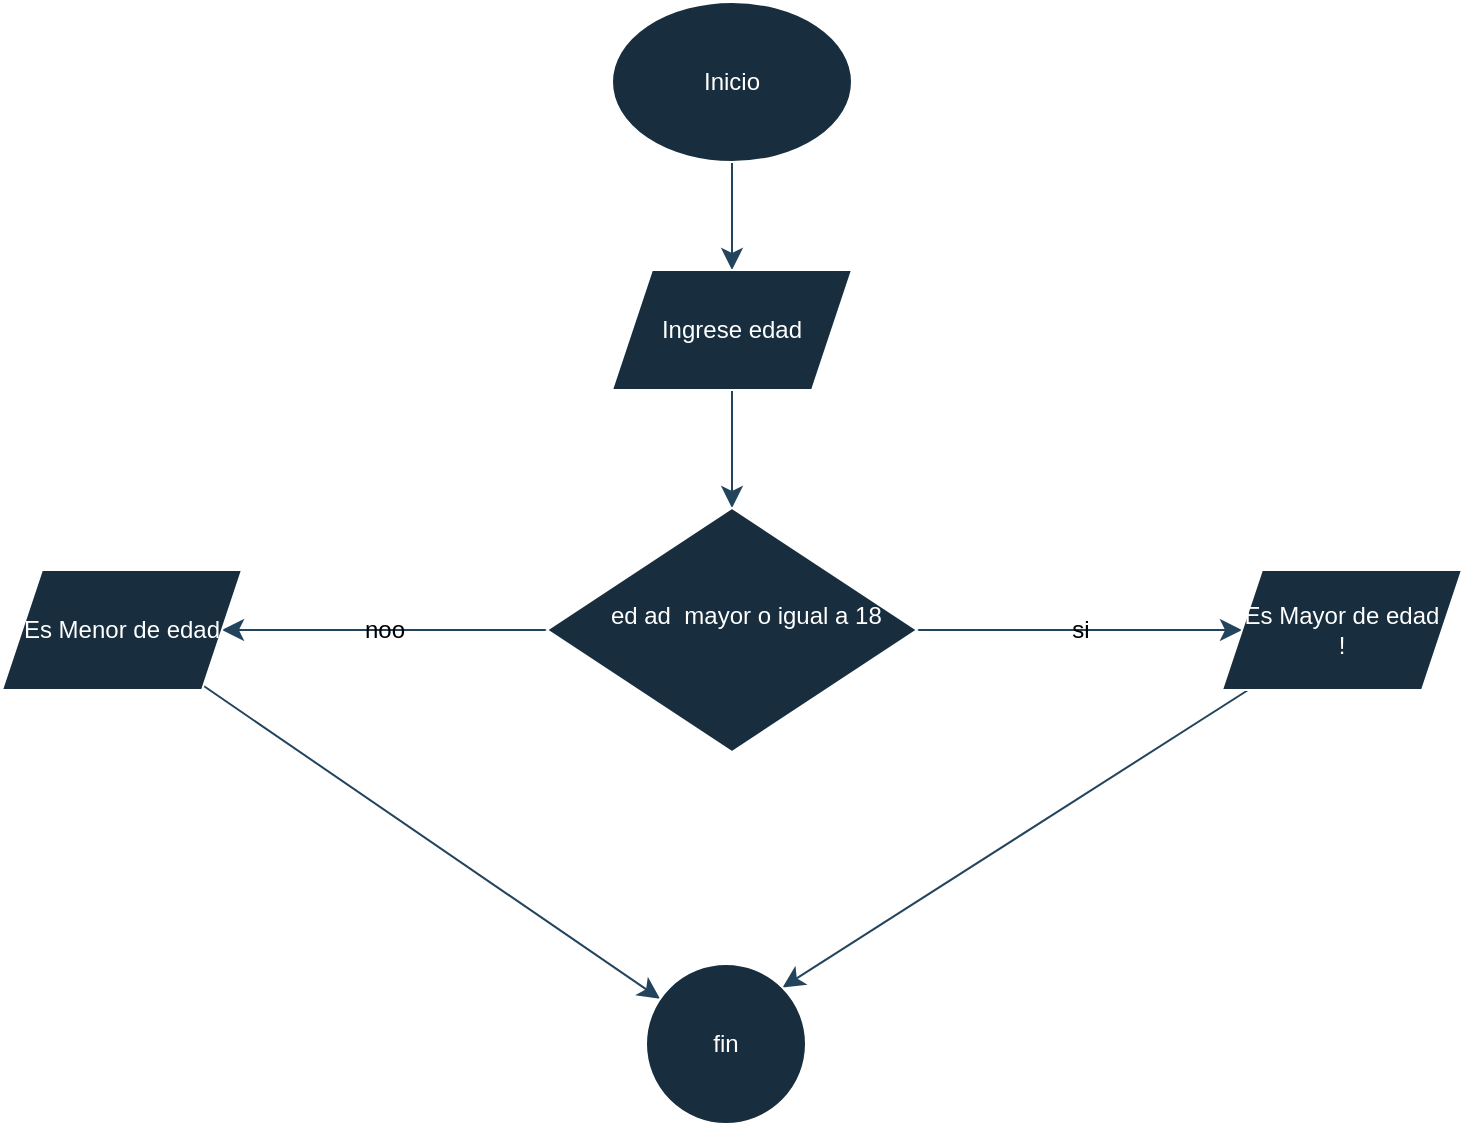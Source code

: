 <mxfile version="26.2.13">
  <diagram name="Página-1" id="jJfkOIt7JTSYCnqUtkTH">
    <mxGraphModel dx="1094" dy="1247" grid="0" gridSize="10" guides="1" tooltips="1" connect="1" arrows="1" fold="1" page="0" pageScale="1" pageWidth="827" pageHeight="1169" math="0" shadow="0">
      <root>
        <mxCell id="0" />
        <mxCell id="1" parent="0" />
        <mxCell id="o7hp2itf6OAezB-xXgph-3" value="" style="edgeStyle=none;curved=1;rounded=0;orthogonalLoop=1;jettySize=auto;html=1;fontSize=12;startSize=8;endSize=8;labelBackgroundColor=none;strokeColor=#23445D;fontColor=default;" edge="1" parent="1" source="o7hp2itf6OAezB-xXgph-1" target="o7hp2itf6OAezB-xXgph-2">
          <mxGeometry relative="1" as="geometry" />
        </mxCell>
        <mxCell id="o7hp2itf6OAezB-xXgph-1" value="Inicio" style="ellipse;whiteSpace=wrap;html=1;labelBackgroundColor=none;fillColor=#182E3E;strokeColor=#FFFFFF;fontColor=#FFFFFF;" vertex="1" parent="1">
          <mxGeometry x="174" y="-95" width="120" height="80" as="geometry" />
        </mxCell>
        <mxCell id="o7hp2itf6OAezB-xXgph-5" value="" style="edgeStyle=none;curved=1;rounded=0;orthogonalLoop=1;jettySize=auto;html=1;fontSize=12;startSize=8;endSize=8;labelBackgroundColor=none;strokeColor=#23445D;fontColor=default;" edge="1" parent="1" source="o7hp2itf6OAezB-xXgph-2" target="o7hp2itf6OAezB-xXgph-4">
          <mxGeometry relative="1" as="geometry" />
        </mxCell>
        <mxCell id="o7hp2itf6OAezB-xXgph-2" value="Ingrese edad " style="shape=parallelogram;perimeter=parallelogramPerimeter;whiteSpace=wrap;html=1;fixedSize=1;labelBackgroundColor=none;fillColor=#182E3E;strokeColor=#FFFFFF;fontColor=#FFFFFF;" vertex="1" parent="1">
          <mxGeometry x="174" y="39" width="120" height="60" as="geometry" />
        </mxCell>
        <mxCell id="o7hp2itf6OAezB-xXgph-7" value="noo" style="edgeStyle=none;curved=1;rounded=0;orthogonalLoop=1;jettySize=auto;html=1;fontSize=12;startSize=8;endSize=8;labelBackgroundColor=none;strokeColor=#23445D;fontColor=default;" edge="1" parent="1" source="o7hp2itf6OAezB-xXgph-4" target="o7hp2itf6OAezB-xXgph-6">
          <mxGeometry relative="1" as="geometry" />
        </mxCell>
        <mxCell id="o7hp2itf6OAezB-xXgph-9" value="si" style="edgeStyle=none;curved=1;rounded=0;orthogonalLoop=1;jettySize=auto;html=1;fontSize=12;startSize=8;endSize=8;labelBackgroundColor=none;strokeColor=#23445D;fontColor=default;" edge="1" parent="1" source="o7hp2itf6OAezB-xXgph-4" target="o7hp2itf6OAezB-xXgph-8">
          <mxGeometry relative="1" as="geometry" />
        </mxCell>
        <mxCell id="o7hp2itf6OAezB-xXgph-10" value="si" style="edgeLabel;html=1;align=center;verticalAlign=middle;resizable=0;points=[];fontSize=12;labelBackgroundColor=none;fontColor=#FFFFFF;" vertex="1" connectable="0" parent="o7hp2itf6OAezB-xXgph-9">
          <mxGeometry x="-0.132" y="-3" relative="1" as="geometry">
            <mxPoint as="offset" />
          </mxGeometry>
        </mxCell>
        <mxCell id="o7hp2itf6OAezB-xXgph-4" value="&lt;div&gt;&amp;nbsp;&amp;nbsp;&amp;nbsp; ed ad&amp;nbsp; mayor o igual a 18&lt;/div&gt;&lt;div&gt;&lt;br&gt;&lt;/div&gt;" style="rhombus;whiteSpace=wrap;html=1;labelBackgroundColor=none;fillColor=#182E3E;strokeColor=#FFFFFF;fontColor=#FFFFFF;" vertex="1" parent="1">
          <mxGeometry x="141.5" y="158" width="185" height="122" as="geometry" />
        </mxCell>
        <mxCell id="o7hp2itf6OAezB-xXgph-14" value="" style="edgeStyle=none;curved=1;rounded=0;orthogonalLoop=1;jettySize=auto;html=1;strokeColor=#23445D;fontSize=12;startSize=8;endSize=8;" edge="1" parent="1" source="o7hp2itf6OAezB-xXgph-6" target="o7hp2itf6OAezB-xXgph-13">
          <mxGeometry relative="1" as="geometry" />
        </mxCell>
        <mxCell id="o7hp2itf6OAezB-xXgph-6" value="Es Menor de edad" style="shape=parallelogram;perimeter=parallelogramPerimeter;whiteSpace=wrap;html=1;fixedSize=1;labelBackgroundColor=none;fillColor=#182E3E;strokeColor=#FFFFFF;fontColor=#FFFFFF;" vertex="1" parent="1">
          <mxGeometry x="-131" y="189" width="120" height="60" as="geometry" />
        </mxCell>
        <mxCell id="o7hp2itf6OAezB-xXgph-15" style="edgeStyle=none;curved=1;rounded=0;orthogonalLoop=1;jettySize=auto;html=1;entryX=1;entryY=0;entryDx=0;entryDy=0;strokeColor=#23445D;fontSize=12;startSize=8;endSize=8;" edge="1" parent="1" source="o7hp2itf6OAezB-xXgph-8" target="o7hp2itf6OAezB-xXgph-13">
          <mxGeometry relative="1" as="geometry" />
        </mxCell>
        <mxCell id="o7hp2itf6OAezB-xXgph-8" value="&lt;div&gt;Es Mayor de edad&lt;/div&gt;&lt;div&gt;!&lt;/div&gt;" style="shape=parallelogram;perimeter=parallelogramPerimeter;whiteSpace=wrap;html=1;fixedSize=1;labelBackgroundColor=none;fillColor=#182E3E;strokeColor=#FFFFFF;fontColor=#FFFFFF;" vertex="1" parent="1">
          <mxGeometry x="479" y="189" width="120" height="60" as="geometry" />
        </mxCell>
        <mxCell id="o7hp2itf6OAezB-xXgph-13" value="fin" style="ellipse;whiteSpace=wrap;html=1;fillColor=#182E3E;strokeColor=#FFFFFF;fontColor=#FFFFFF;labelBackgroundColor=none;" vertex="1" parent="1">
          <mxGeometry x="191" y="386" width="80" height="80" as="geometry" />
        </mxCell>
      </root>
    </mxGraphModel>
  </diagram>
</mxfile>
